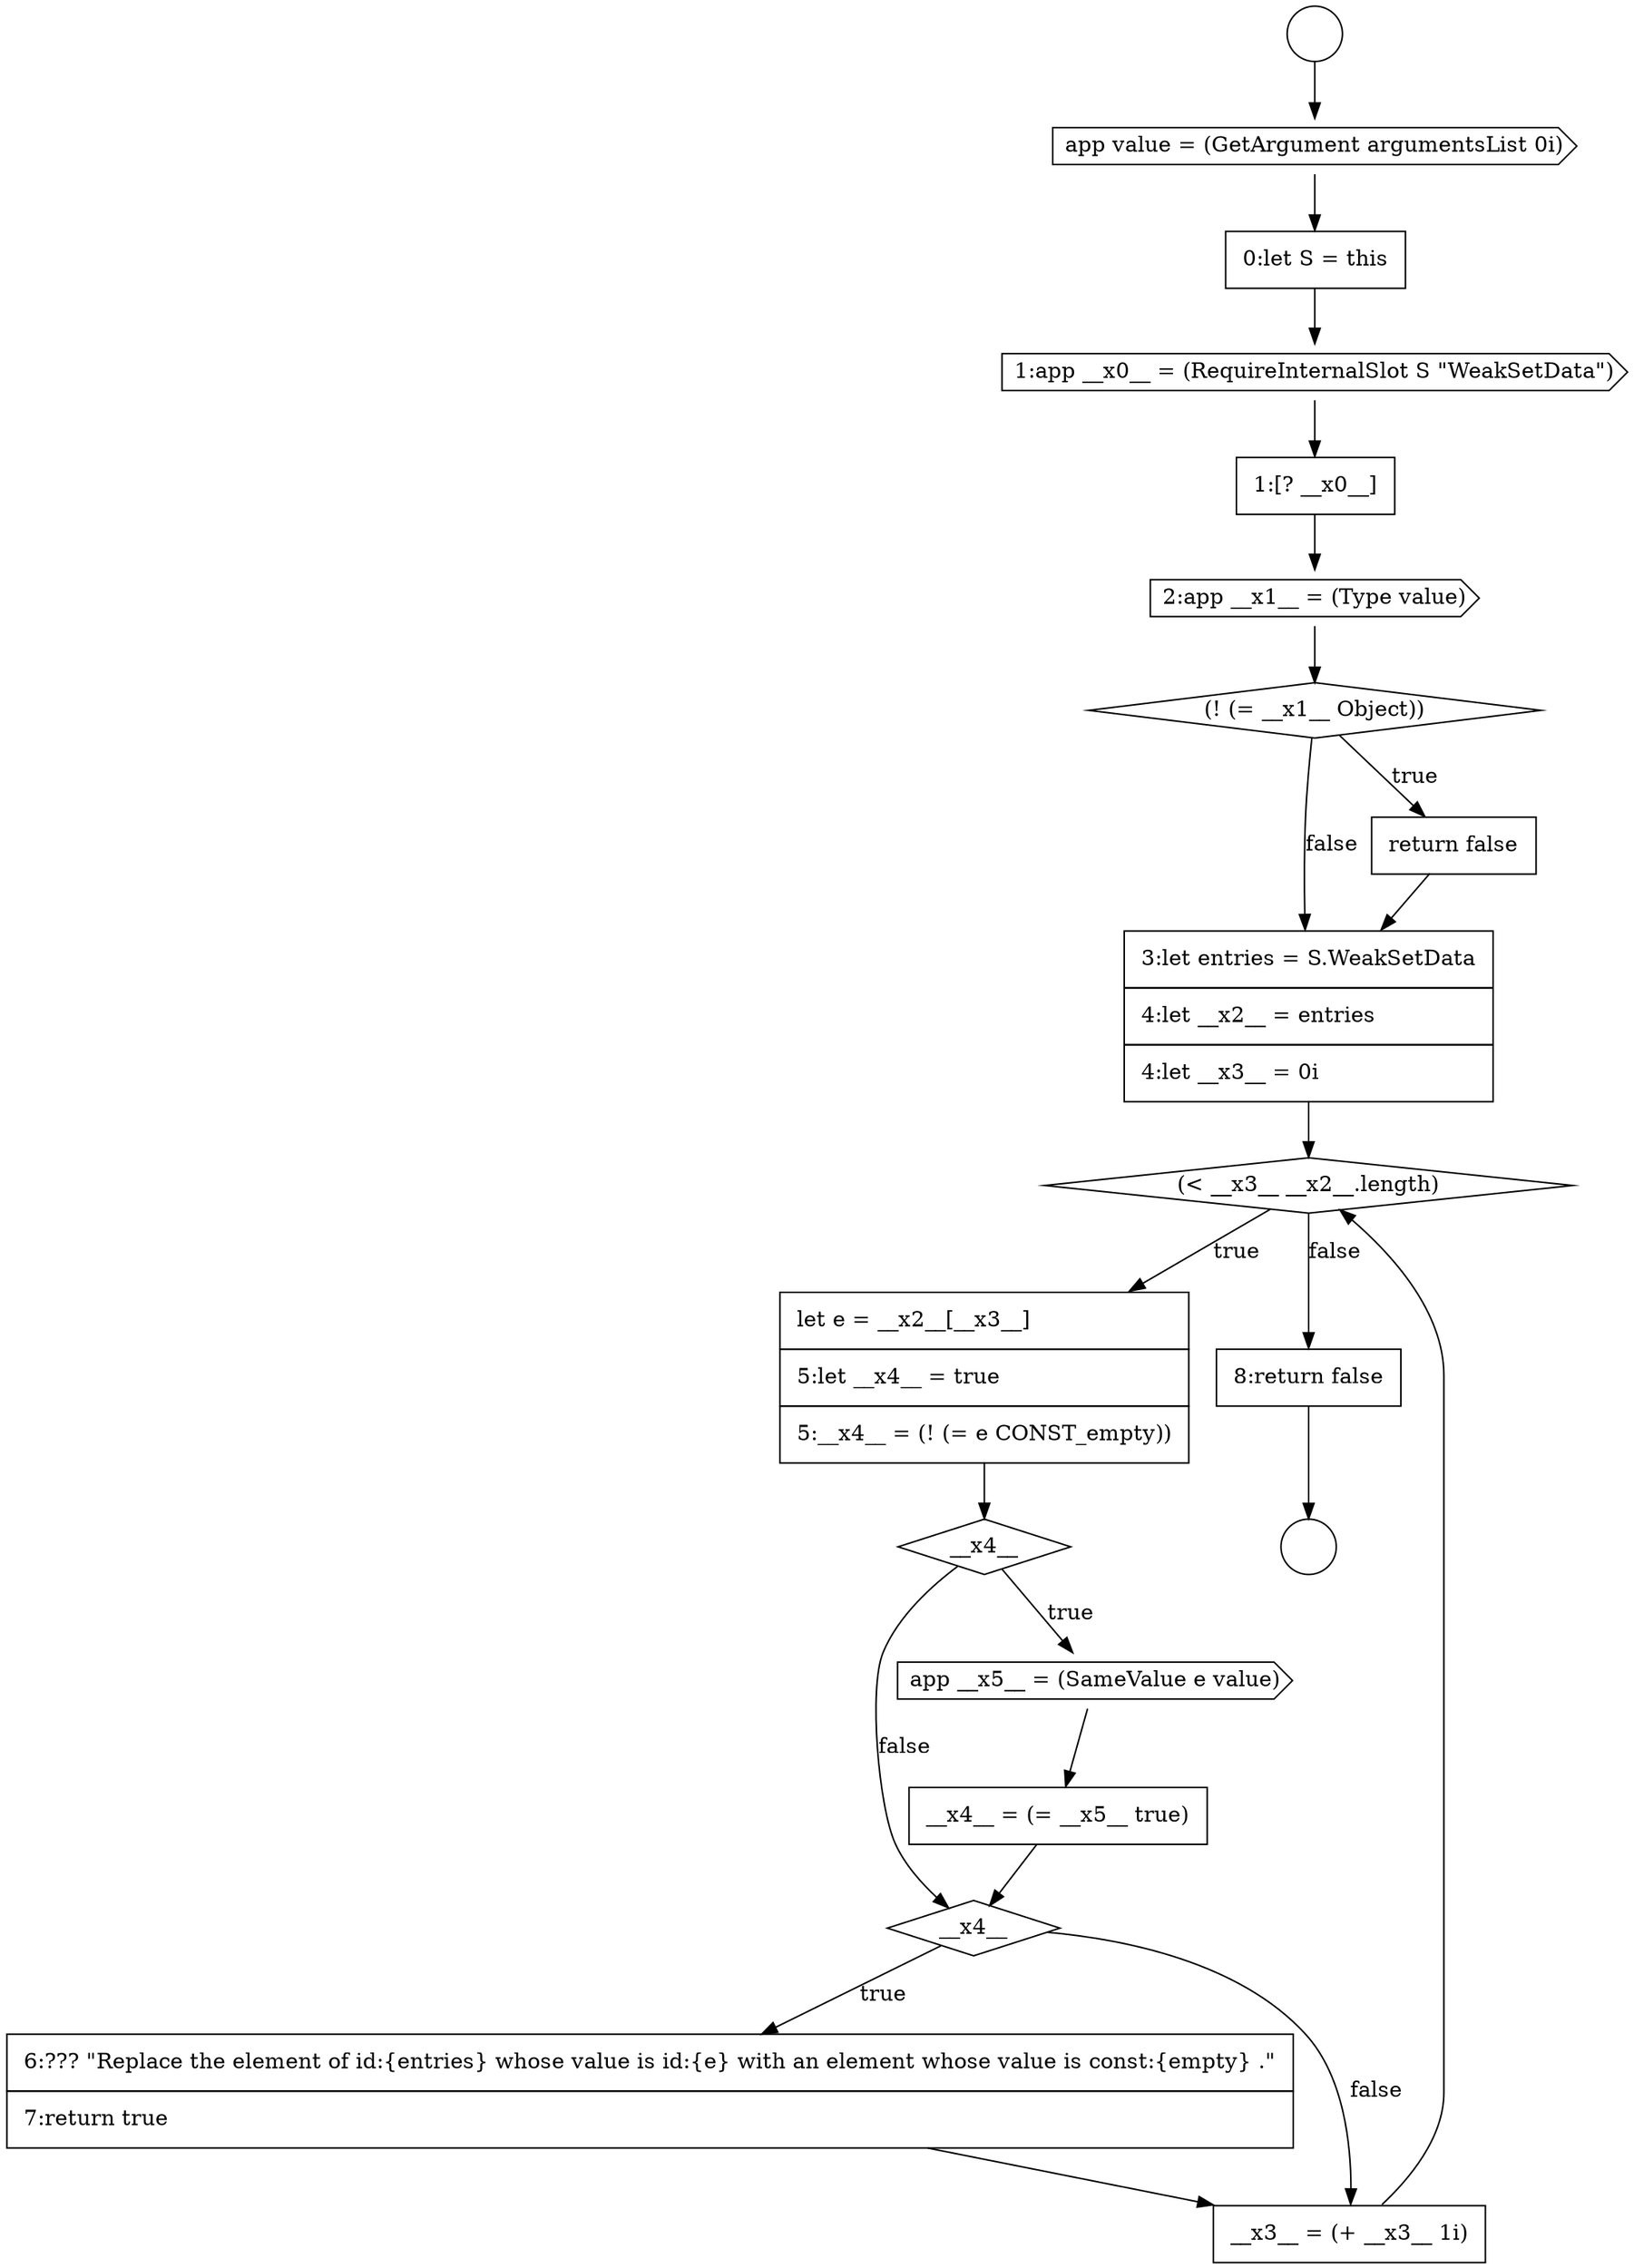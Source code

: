 digraph {
  node16881 [shape=diamond, label=<<font color="black">(&lt; __x3__ __x2__.length)</font>> color="black" fillcolor="white" style=filled]
  node16877 [shape=cds, label=<<font color="black">2:app __x1__ = (Type value)</font>> color="black" fillcolor="white" style=filled]
  node16885 [shape=none, margin=0, label=<<font color="black">
    <table border="0" cellborder="1" cellspacing="0" cellpadding="10">
      <tr><td align="left">__x4__ = (= __x5__ true)</td></tr>
    </table>
  </font>> color="black" fillcolor="white" style=filled]
  node16882 [shape=none, margin=0, label=<<font color="black">
    <table border="0" cellborder="1" cellspacing="0" cellpadding="10">
      <tr><td align="left">let e = __x2__[__x3__]</td></tr>
      <tr><td align="left">5:let __x4__ = true</td></tr>
      <tr><td align="left">5:__x4__ = (! (= e CONST_empty))</td></tr>
    </table>
  </font>> color="black" fillcolor="white" style=filled]
  node16880 [shape=none, margin=0, label=<<font color="black">
    <table border="0" cellborder="1" cellspacing="0" cellpadding="10">
      <tr><td align="left">3:let entries = S.WeakSetData</td></tr>
      <tr><td align="left">4:let __x2__ = entries</td></tr>
      <tr><td align="left">4:let __x3__ = 0i</td></tr>
    </table>
  </font>> color="black" fillcolor="white" style=filled]
  node16889 [shape=none, margin=0, label=<<font color="black">
    <table border="0" cellborder="1" cellspacing="0" cellpadding="10">
      <tr><td align="left">8:return false</td></tr>
    </table>
  </font>> color="black" fillcolor="white" style=filled]
  node16886 [shape=diamond, label=<<font color="black">__x4__</font>> color="black" fillcolor="white" style=filled]
  node16883 [shape=diamond, label=<<font color="black">__x4__</font>> color="black" fillcolor="white" style=filled]
  node16887 [shape=none, margin=0, label=<<font color="black">
    <table border="0" cellborder="1" cellspacing="0" cellpadding="10">
      <tr><td align="left">6:??? &quot;Replace the element of id:{entries} whose value is id:{e} with an element whose value is const:{empty} .&quot;</td></tr>
      <tr><td align="left">7:return true</td></tr>
    </table>
  </font>> color="black" fillcolor="white" style=filled]
  node16875 [shape=cds, label=<<font color="black">1:app __x0__ = (RequireInternalSlot S &quot;WeakSetData&quot;)</font>> color="black" fillcolor="white" style=filled]
  node16878 [shape=diamond, label=<<font color="black">(! (= __x1__ Object))</font>> color="black" fillcolor="white" style=filled]
  node16884 [shape=cds, label=<<font color="black">app __x5__ = (SameValue e value)</font>> color="black" fillcolor="white" style=filled]
  node16888 [shape=none, margin=0, label=<<font color="black">
    <table border="0" cellborder="1" cellspacing="0" cellpadding="10">
      <tr><td align="left">__x3__ = (+ __x3__ 1i)</td></tr>
    </table>
  </font>> color="black" fillcolor="white" style=filled]
  node16873 [shape=cds, label=<<font color="black">app value = (GetArgument argumentsList 0i)</font>> color="black" fillcolor="white" style=filled]
  node16872 [shape=circle label=" " color="black" fillcolor="white" style=filled]
  node16879 [shape=none, margin=0, label=<<font color="black">
    <table border="0" cellborder="1" cellspacing="0" cellpadding="10">
      <tr><td align="left">return false</td></tr>
    </table>
  </font>> color="black" fillcolor="white" style=filled]
  node16876 [shape=none, margin=0, label=<<font color="black">
    <table border="0" cellborder="1" cellspacing="0" cellpadding="10">
      <tr><td align="left">1:[? __x0__]</td></tr>
    </table>
  </font>> color="black" fillcolor="white" style=filled]
  node16871 [shape=circle label=" " color="black" fillcolor="white" style=filled]
  node16874 [shape=none, margin=0, label=<<font color="black">
    <table border="0" cellborder="1" cellspacing="0" cellpadding="10">
      <tr><td align="left">0:let S = this</td></tr>
    </table>
  </font>> color="black" fillcolor="white" style=filled]
  node16879 -> node16880 [ color="black"]
  node16876 -> node16877 [ color="black"]
  node16881 -> node16882 [label=<<font color="black">true</font>> color="black"]
  node16881 -> node16889 [label=<<font color="black">false</font>> color="black"]
  node16873 -> node16874 [ color="black"]
  node16887 -> node16888 [ color="black"]
  node16880 -> node16881 [ color="black"]
  node16888 -> node16881 [ color="black"]
  node16878 -> node16879 [label=<<font color="black">true</font>> color="black"]
  node16878 -> node16880 [label=<<font color="black">false</font>> color="black"]
  node16885 -> node16886 [ color="black"]
  node16877 -> node16878 [ color="black"]
  node16871 -> node16873 [ color="black"]
  node16886 -> node16887 [label=<<font color="black">true</font>> color="black"]
  node16886 -> node16888 [label=<<font color="black">false</font>> color="black"]
  node16882 -> node16883 [ color="black"]
  node16889 -> node16872 [ color="black"]
  node16884 -> node16885 [ color="black"]
  node16883 -> node16884 [label=<<font color="black">true</font>> color="black"]
  node16883 -> node16886 [label=<<font color="black">false</font>> color="black"]
  node16874 -> node16875 [ color="black"]
  node16875 -> node16876 [ color="black"]
}
